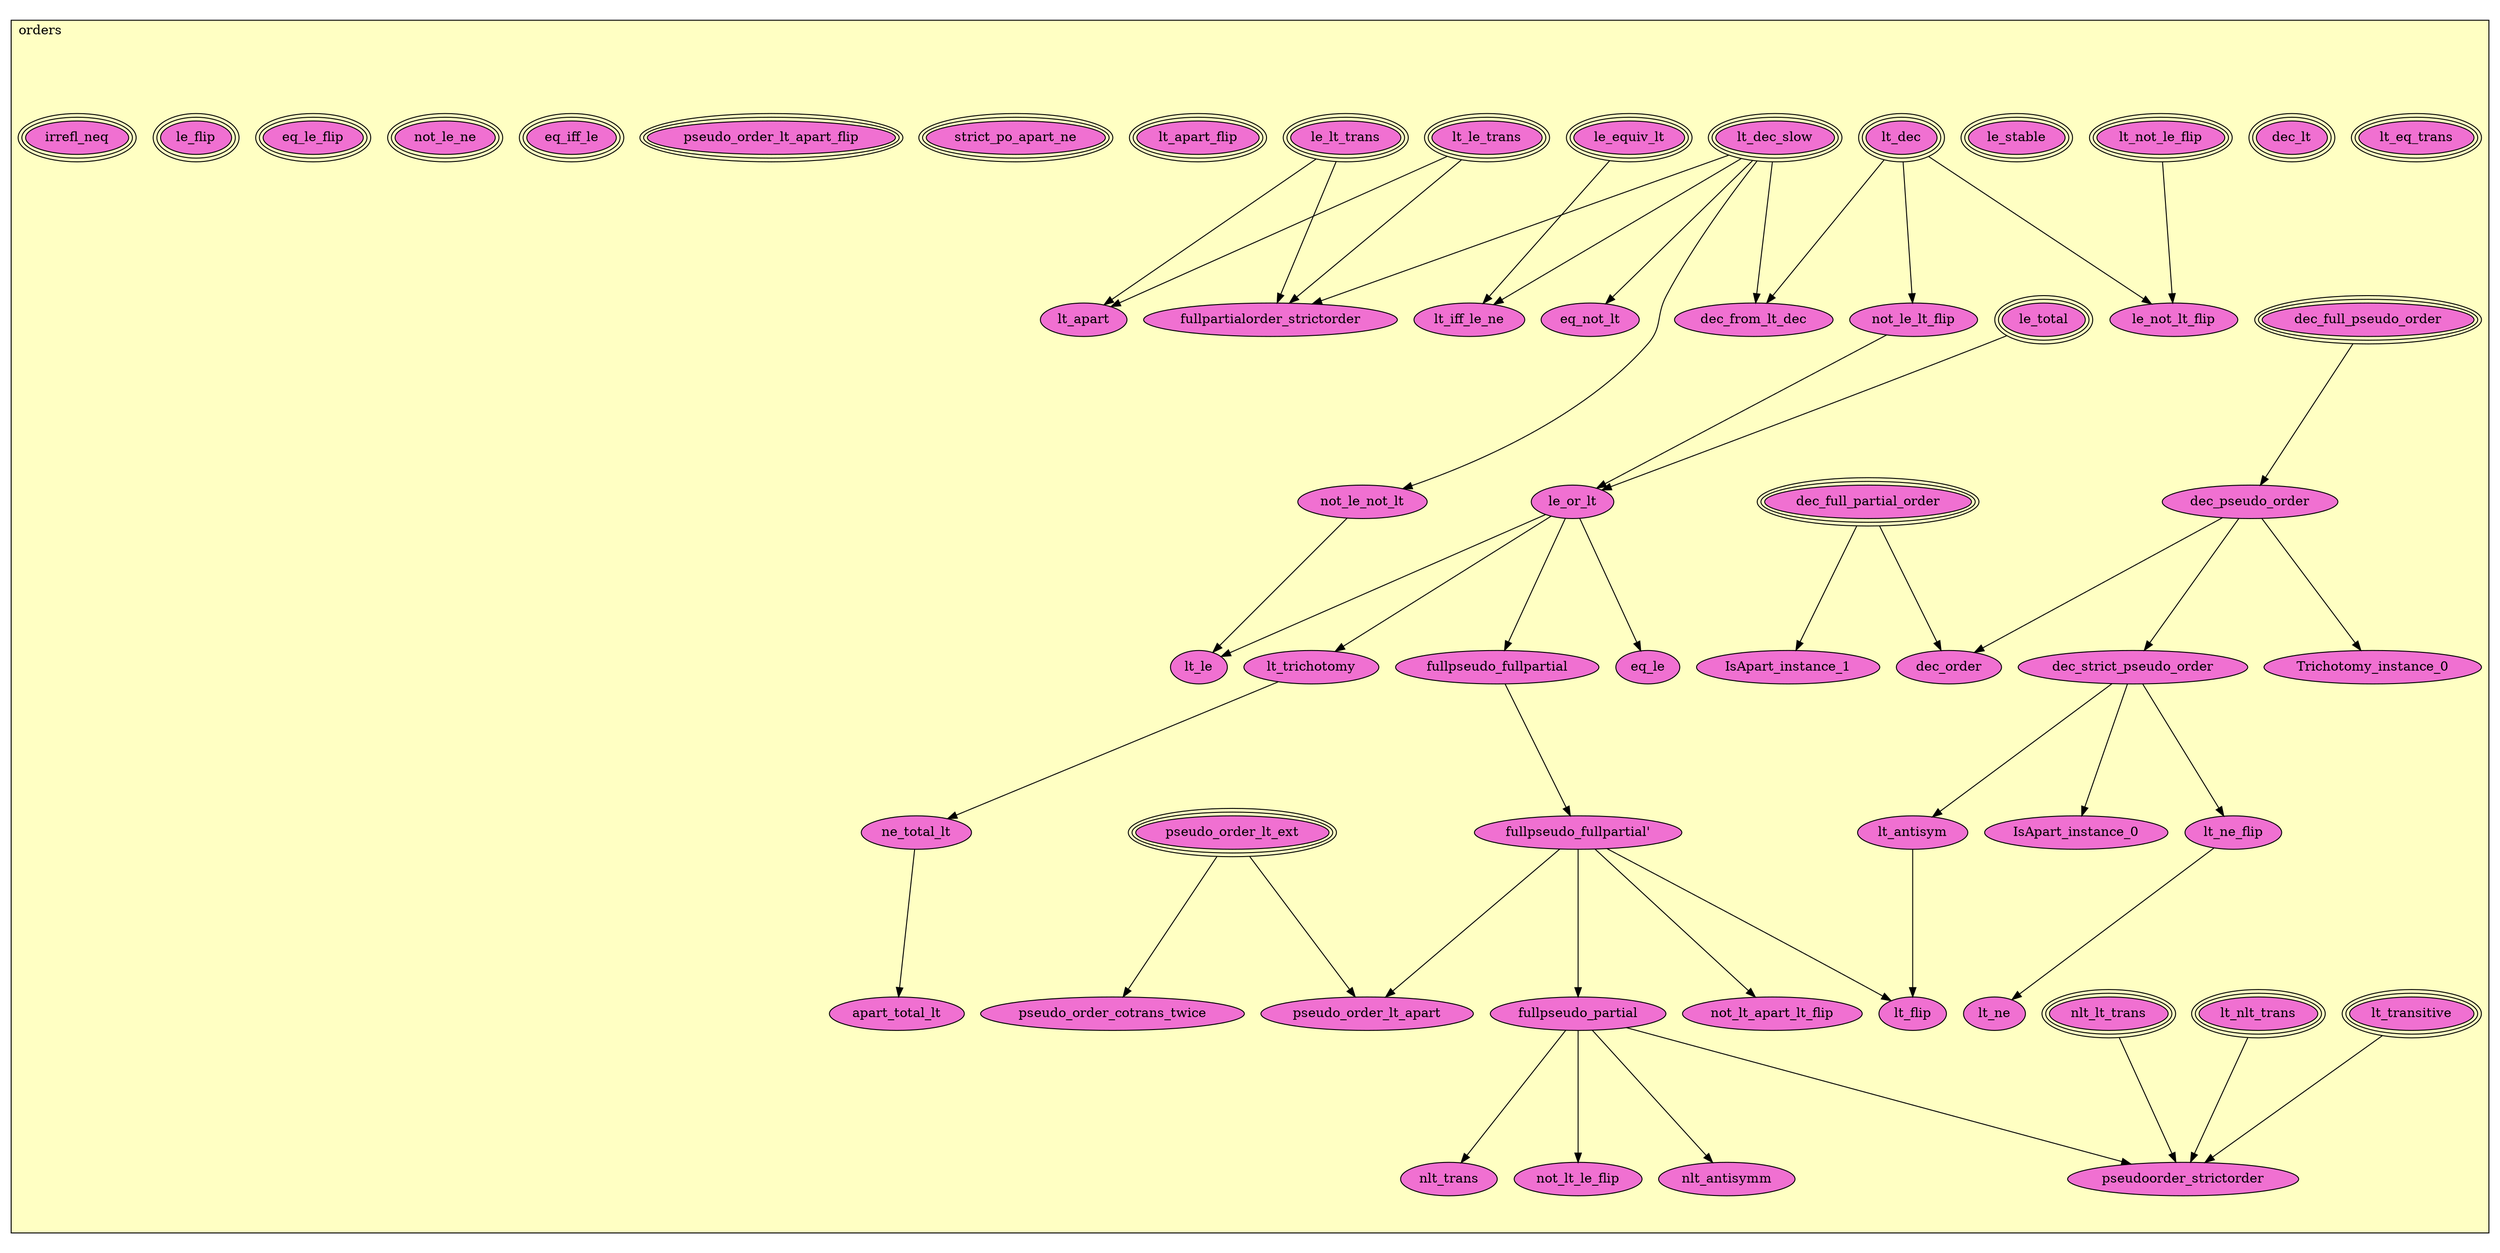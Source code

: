 digraph HoTT_Classes_orders_orders {
  graph [ratio=0.5]
  node [style=filled]
orders_lt_transitive [label="lt_transitive", URL=<orders.html#lt_transitive>, peripheries=3, fillcolor="#F070D1"] ;
orders_lt_nlt_trans [label="lt_nlt_trans", URL=<orders.html#lt_nlt_trans>, peripheries=3, fillcolor="#F070D1"] ;
orders_nlt_lt_trans [label="nlt_lt_trans", URL=<orders.html#nlt_lt_trans>, peripheries=3, fillcolor="#F070D1"] ;
orders_lt_eq_trans [label="lt_eq_trans", URL=<orders.html#lt_eq_trans>, peripheries=3, fillcolor="#F070D1"] ;
orders_dec_full_pseudo_order [label="dec_full_pseudo_order", URL=<orders.html#dec_full_pseudo_order>, peripheries=3, fillcolor="#F070D1"] ;
orders_dec_pseudo_order [label="dec_pseudo_order", URL=<orders.html#dec_pseudo_order>, fillcolor="#F070D1"] ;
orders_Trichotomy_instance_0 [label="Trichotomy_instance_0", URL=<orders.html#Trichotomy_instance_0>, fillcolor="#F070D1"] ;
orders_dec_full_partial_order [label="dec_full_partial_order", URL=<orders.html#dec_full_partial_order>, peripheries=3, fillcolor="#F070D1"] ;
orders_IsApart_instance_1 [label="IsApart_instance_1", URL=<orders.html#IsApart_instance_1>, fillcolor="#F070D1"] ;
orders_dec_order [label="dec_order", URL=<orders.html#dec_order>, fillcolor="#F070D1"] ;
orders_dec_lt [label="dec_lt", URL=<orders.html#dec_lt>, peripheries=3, fillcolor="#F070D1"] ;
orders_dec_strict_pseudo_order [label="dec_strict_pseudo_order", URL=<orders.html#dec_strict_pseudo_order>, fillcolor="#F070D1"] ;
orders_IsApart_instance_0 [label="IsApart_instance_0", URL=<orders.html#IsApart_instance_0>, fillcolor="#F070D1"] ;
orders_lt_dec [label="lt_dec", URL=<orders.html#lt_dec>, peripheries=3, fillcolor="#F070D1"] ;
orders_not_le_lt_flip [label="not_le_lt_flip", URL=<orders.html#not_le_lt_flip>, fillcolor="#F070D1"] ;
orders_le_total [label="le_total", URL=<orders.html#le_total>, peripheries=3, fillcolor="#F070D1"] ;
orders_le_or_lt [label="le_or_lt", URL=<orders.html#le_or_lt>, fillcolor="#F070D1"] ;
orders_le_stable [label="le_stable", URL=<orders.html#le_stable>, peripheries=3, fillcolor="#F070D1"] ;
orders_fullpseudo_fullpartial [label="fullpseudo_fullpartial", URL=<orders.html#fullpseudo_fullpartial>, fillcolor="#F070D1"] ;
orders_fullpseudo_fullpartial_ [label="fullpseudo_fullpartial'", URL=<orders.html#fullpseudo_fullpartial'>, fillcolor="#F070D1"] ;
orders_fullpseudo_partial [label="fullpseudo_partial", URL=<orders.html#fullpseudo_partial>, fillcolor="#F070D1"] ;
orders_not_lt_le_flip [label="not_lt_le_flip", URL=<orders.html#not_lt_le_flip>, fillcolor="#F070D1"] ;
orders_lt_dec_slow [label="lt_dec_slow", URL=<orders.html#lt_dec_slow>, peripheries=3, fillcolor="#F070D1"] ;
orders_dec_from_lt_dec [label="dec_from_lt_dec", URL=<orders.html#dec_from_lt_dec>, fillcolor="#F070D1"] ;
orders_le_equiv_lt [label="le_equiv_lt", URL=<orders.html#le_equiv_lt>, peripheries=3, fillcolor="#F070D1"] ;
orders_lt_iff_le_ne [label="lt_iff_le_ne", URL=<orders.html#lt_iff_le_ne>, fillcolor="#F070D1"] ;
orders_le_lt_trans [label="le_lt_trans", URL=<orders.html#le_lt_trans>, peripheries=3, fillcolor="#F070D1"] ;
orders_lt_le_trans [label="lt_le_trans", URL=<orders.html#lt_le_trans>, peripheries=3, fillcolor="#F070D1"] ;
orders_lt_not_le_flip [label="lt_not_le_flip", URL=<orders.html#lt_not_le_flip>, peripheries=3, fillcolor="#F070D1"] ;
orders_le_not_lt_flip [label="le_not_lt_flip", URL=<orders.html#le_not_lt_flip>, fillcolor="#F070D1"] ;
orders_lt_apart_flip [label="lt_apart_flip", URL=<orders.html#lt_apart_flip>, peripheries=3, fillcolor="#F070D1"] ;
orders_lt_apart [label="lt_apart", URL=<orders.html#lt_apart>, fillcolor="#F070D1"] ;
orders_not_le_not_lt [label="not_le_not_lt", URL=<orders.html#not_le_not_lt>, fillcolor="#F070D1"] ;
orders_lt_le [label="lt_le", URL=<orders.html#lt_le>, fillcolor="#F070D1"] ;
orders_fullpartialorder_strictorder [label="fullpartialorder_strictorder", URL=<orders.html#fullpartialorder_strictorder>, fillcolor="#F070D1"] ;
orders_strict_po_apart_ne [label="strict_po_apart_ne", URL=<orders.html#strict_po_apart_ne>, peripheries=3, fillcolor="#F070D1"] ;
orders_lt_trichotomy [label="lt_trichotomy", URL=<orders.html#lt_trichotomy>, fillcolor="#F070D1"] ;
orders_ne_total_lt [label="ne_total_lt", URL=<orders.html#ne_total_lt>, fillcolor="#F070D1"] ;
orders_nlt_antisymm [label="nlt_antisymm", URL=<orders.html#nlt_antisymm>, fillcolor="#F070D1"] ;
orders_nlt_trans [label="nlt_trans", URL=<orders.html#nlt_trans>, fillcolor="#F070D1"] ;
orders_pseudoorder_strictorder [label="pseudoorder_strictorder", URL=<orders.html#pseudoorder_strictorder>, fillcolor="#F070D1"] ;
orders_pseudo_order_lt_ext [label="pseudo_order_lt_ext", URL=<orders.html#pseudo_order_lt_ext>, peripheries=3, fillcolor="#F070D1"] ;
orders_pseudo_order_cotrans_twice [label="pseudo_order_cotrans_twice", URL=<orders.html#pseudo_order_cotrans_twice>, fillcolor="#F070D1"] ;
orders_not_lt_apart_lt_flip [label="not_lt_apart_lt_flip", URL=<orders.html#not_lt_apart_lt_flip>, fillcolor="#F070D1"] ;
orders_pseudo_order_lt_apart_flip [label="pseudo_order_lt_apart_flip", URL=<orders.html#pseudo_order_lt_apart_flip>, peripheries=3, fillcolor="#F070D1"] ;
orders_pseudo_order_lt_apart [label="pseudo_order_lt_apart", URL=<orders.html#pseudo_order_lt_apart>, fillcolor="#F070D1"] ;
orders_apart_total_lt [label="apart_total_lt", URL=<orders.html#apart_total_lt>, fillcolor="#F070D1"] ;
orders_eq_not_lt [label="eq_not_lt", URL=<orders.html#eq_not_lt>, fillcolor="#F070D1"] ;
orders_lt_ne_flip [label="lt_ne_flip", URL=<orders.html#lt_ne_flip>, fillcolor="#F070D1"] ;
orders_lt_ne [label="lt_ne", URL=<orders.html#lt_ne>, fillcolor="#F070D1"] ;
orders_lt_antisym [label="lt_antisym", URL=<orders.html#lt_antisym>, fillcolor="#F070D1"] ;
orders_lt_flip [label="lt_flip", URL=<orders.html#lt_flip>, fillcolor="#F070D1"] ;
orders_eq_iff_le [label="eq_iff_le", URL=<orders.html#eq_iff_le>, peripheries=3, fillcolor="#F070D1"] ;
orders_not_le_ne [label="not_le_ne", URL=<orders.html#not_le_ne>, peripheries=3, fillcolor="#F070D1"] ;
orders_eq_le_flip [label="eq_le_flip", URL=<orders.html#eq_le_flip>, peripheries=3, fillcolor="#F070D1"] ;
orders_eq_le [label="eq_le", URL=<orders.html#eq_le>, fillcolor="#F070D1"] ;
orders_le_flip [label="le_flip", URL=<orders.html#le_flip>, peripheries=3, fillcolor="#F070D1"] ;
orders_irrefl_neq [label="irrefl_neq", URL=<orders.html#irrefl_neq>, peripheries=3, fillcolor="#F070D1"] ;
  orders_lt_transitive -> orders_pseudoorder_strictorder [] ;
  orders_lt_nlt_trans -> orders_pseudoorder_strictorder [] ;
  orders_nlt_lt_trans -> orders_pseudoorder_strictorder [] ;
  orders_dec_full_pseudo_order -> orders_dec_pseudo_order [] ;
  orders_dec_pseudo_order -> orders_Trichotomy_instance_0 [] ;
  orders_dec_pseudo_order -> orders_dec_order [] ;
  orders_dec_pseudo_order -> orders_dec_strict_pseudo_order [] ;
  orders_dec_full_partial_order -> orders_IsApart_instance_1 [] ;
  orders_dec_full_partial_order -> orders_dec_order [] ;
  orders_dec_strict_pseudo_order -> orders_IsApart_instance_0 [] ;
  orders_dec_strict_pseudo_order -> orders_lt_ne_flip [] ;
  orders_dec_strict_pseudo_order -> orders_lt_antisym [] ;
  orders_lt_dec -> orders_not_le_lt_flip [] ;
  orders_lt_dec -> orders_dec_from_lt_dec [] ;
  orders_lt_dec -> orders_le_not_lt_flip [] ;
  orders_not_le_lt_flip -> orders_le_or_lt [] ;
  orders_le_total -> orders_le_or_lt [] ;
  orders_le_or_lt -> orders_fullpseudo_fullpartial [] ;
  orders_le_or_lt -> orders_lt_le [] ;
  orders_le_or_lt -> orders_lt_trichotomy [] ;
  orders_le_or_lt -> orders_eq_le [] ;
  orders_fullpseudo_fullpartial -> orders_fullpseudo_fullpartial_ [] ;
  orders_fullpseudo_fullpartial_ -> orders_fullpseudo_partial [] ;
  orders_fullpseudo_fullpartial_ -> orders_not_lt_apart_lt_flip [] ;
  orders_fullpseudo_fullpartial_ -> orders_pseudo_order_lt_apart [] ;
  orders_fullpseudo_fullpartial_ -> orders_lt_flip [] ;
  orders_fullpseudo_partial -> orders_not_lt_le_flip [] ;
  orders_fullpseudo_partial -> orders_nlt_antisymm [] ;
  orders_fullpseudo_partial -> orders_nlt_trans [] ;
  orders_fullpseudo_partial -> orders_pseudoorder_strictorder [] ;
  orders_lt_dec_slow -> orders_dec_from_lt_dec [] ;
  orders_lt_dec_slow -> orders_lt_iff_le_ne [] ;
  orders_lt_dec_slow -> orders_not_le_not_lt [] ;
  orders_lt_dec_slow -> orders_fullpartialorder_strictorder [] ;
  orders_lt_dec_slow -> orders_eq_not_lt [] ;
  orders_le_equiv_lt -> orders_lt_iff_le_ne [] ;
  orders_le_lt_trans -> orders_lt_apart [] ;
  orders_le_lt_trans -> orders_fullpartialorder_strictorder [] ;
  orders_lt_le_trans -> orders_lt_apart [] ;
  orders_lt_le_trans -> orders_fullpartialorder_strictorder [] ;
  orders_lt_not_le_flip -> orders_le_not_lt_flip [] ;
  orders_not_le_not_lt -> orders_lt_le [] ;
  orders_lt_trichotomy -> orders_ne_total_lt [] ;
  orders_ne_total_lt -> orders_apart_total_lt [] ;
  orders_pseudo_order_lt_ext -> orders_pseudo_order_cotrans_twice [] ;
  orders_pseudo_order_lt_ext -> orders_pseudo_order_lt_apart [] ;
  orders_lt_ne_flip -> orders_lt_ne [] ;
  orders_lt_antisym -> orders_lt_flip [] ;
subgraph cluster_orders { label="orders"; fillcolor="#FFFFC3"; labeljust=l; style=filled 
orders_irrefl_neq; orders_le_flip; orders_eq_le; orders_eq_le_flip; orders_not_le_ne; orders_eq_iff_le; orders_lt_flip; orders_lt_antisym; orders_lt_ne; orders_lt_ne_flip; orders_eq_not_lt; orders_apart_total_lt; orders_pseudo_order_lt_apart; orders_pseudo_order_lt_apart_flip; orders_not_lt_apart_lt_flip; orders_pseudo_order_cotrans_twice; orders_pseudo_order_lt_ext; orders_pseudoorder_strictorder; orders_nlt_trans; orders_nlt_antisymm; orders_ne_total_lt; orders_lt_trichotomy; orders_strict_po_apart_ne; orders_fullpartialorder_strictorder; orders_lt_le; orders_not_le_not_lt; orders_lt_apart; orders_lt_apart_flip; orders_le_not_lt_flip; orders_lt_not_le_flip; orders_lt_le_trans; orders_le_lt_trans; orders_lt_iff_le_ne; orders_le_equiv_lt; orders_dec_from_lt_dec; orders_lt_dec_slow; orders_not_lt_le_flip; orders_fullpseudo_partial; orders_fullpseudo_fullpartial_; orders_fullpseudo_fullpartial; orders_le_stable; orders_le_or_lt; orders_le_total; orders_not_le_lt_flip; orders_lt_dec; orders_IsApart_instance_0; orders_dec_strict_pseudo_order; orders_dec_lt; orders_dec_order; orders_IsApart_instance_1; orders_dec_full_partial_order; orders_Trichotomy_instance_0; orders_dec_pseudo_order; orders_dec_full_pseudo_order; orders_lt_eq_trans; orders_nlt_lt_trans; orders_lt_nlt_trans; orders_lt_transitive; };
} /* END */
